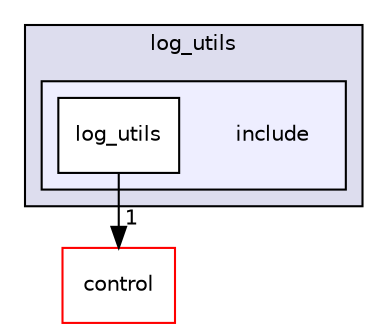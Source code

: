 digraph "catkin_ws/src/utilities/log_utils/include" {
  compound=true
  node [ fontsize="10", fontname="Helvetica"];
  edge [ labelfontsize="10", labelfontname="Helvetica"];
  subgraph clusterdir_70416f2c89e349f5d142d7e549b0e54a {
    graph [ bgcolor="#ddddee", pencolor="black", label="log_utils" fontname="Helvetica", fontsize="10", URL="dir_70416f2c89e349f5d142d7e549b0e54a.html"]
  subgraph clusterdir_7fae60e4c5d0058fb7a2edc037f182c8 {
    graph [ bgcolor="#eeeeff", pencolor="black", label="" URL="dir_7fae60e4c5d0058fb7a2edc037f182c8.html"];
    dir_7fae60e4c5d0058fb7a2edc037f182c8 [shape=plaintext label="include"];
  dir_e04caa4394d0f83c2e52a5b4dd2f7f83 [shape=box label="log_utils" fillcolor="white" style="filled" URL="dir_e04caa4394d0f83c2e52a5b4dd2f7f83.html"];
  }
  }
  dir_d7dffebed82cce8cf49f9c429afefc35 [shape=box label="control" fillcolor="white" style="filled" color="red" URL="dir_d7dffebed82cce8cf49f9c429afefc35.html"];
  dir_e04caa4394d0f83c2e52a5b4dd2f7f83->dir_d7dffebed82cce8cf49f9c429afefc35 [headlabel="1", labeldistance=1.5 headhref="dir_000093_000007.html"];
}
